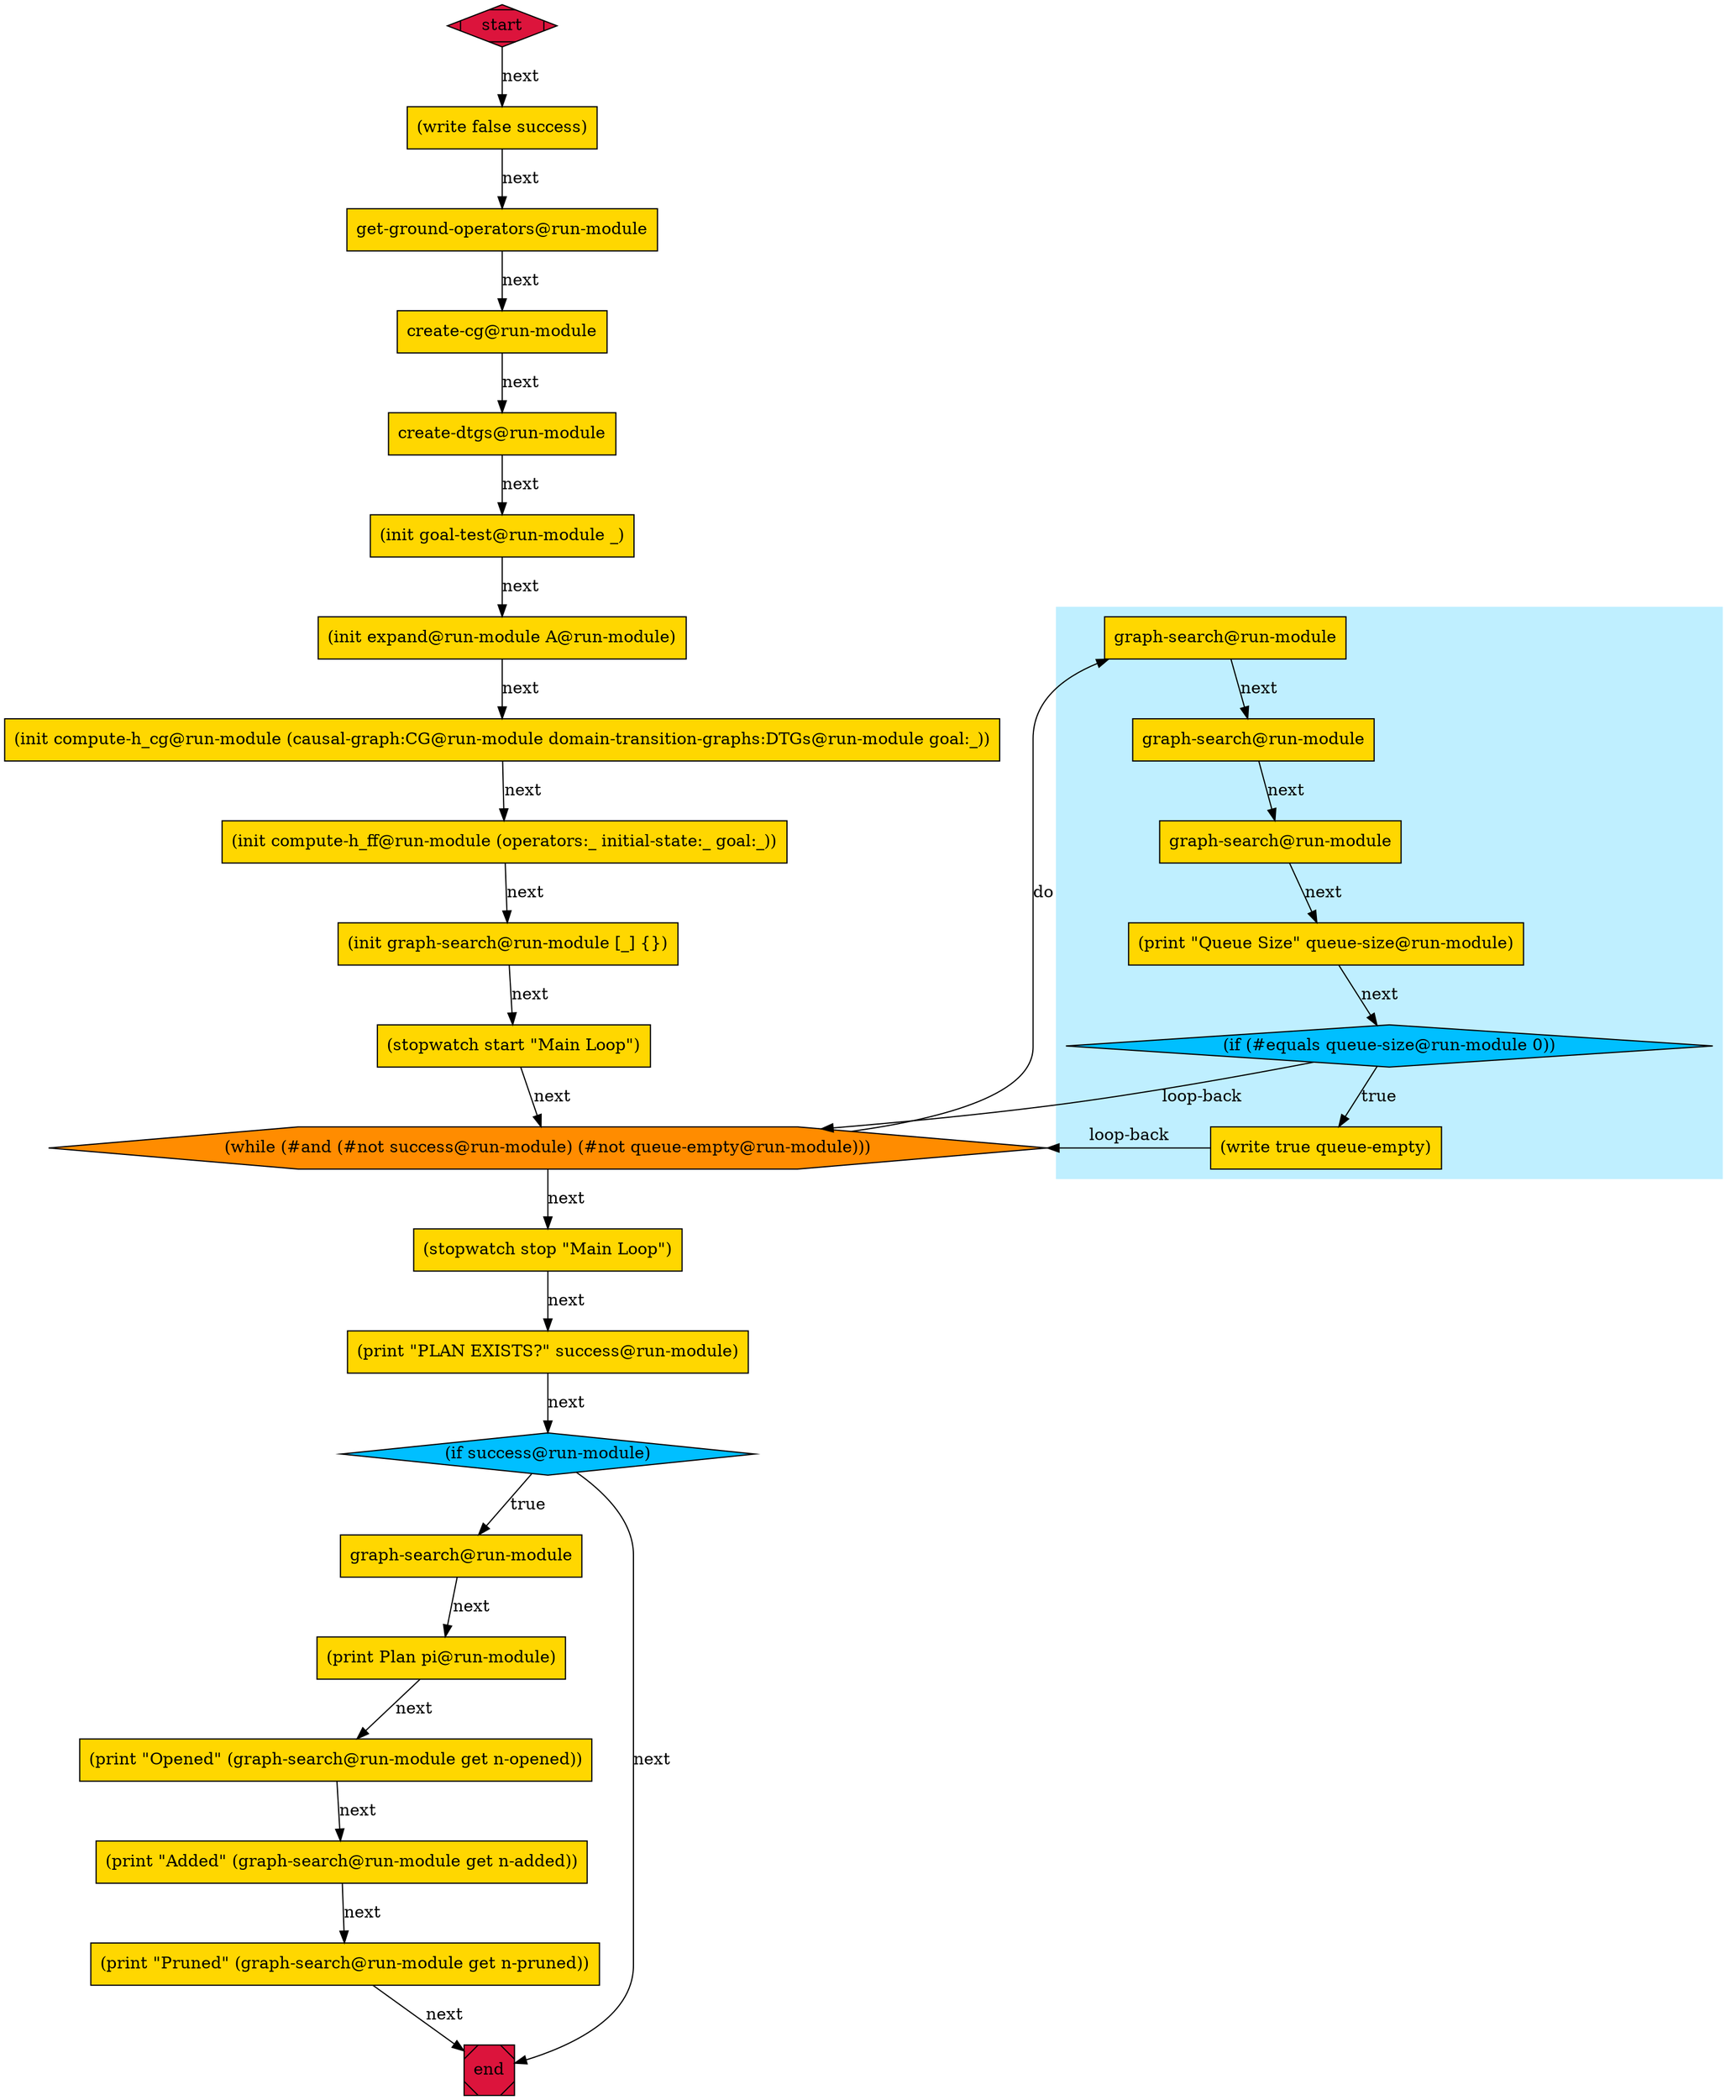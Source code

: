 digraph {
    n1 [label="start",style=filled,fillcolor=crimson,shape=Mdiamond];
    n2 [label="(write false success)",style=filled,fillcolor=gold,shape=box];
    n3 [label="get-ground-operators@run-module",style=filled,fillcolor=gold,shape=box];
    n4 [label="create-cg@run-module",style=filled,fillcolor=gold,shape=box];
    n5 [label="create-dtgs@run-module",style=filled,fillcolor=gold,shape=box];
    n6 [label="(init goal-test@run-module _)",style=filled,fillcolor=gold,shape=box];
    n7 [label="(init expand@run-module A@run-module)",style=filled,fillcolor=gold,shape=box];
    n8 [label="(init compute-h_cg@run-module (causal-graph:CG@run-module domain-transition-graphs:DTGs@run-module goal:_))",style=filled,fillcolor=gold,shape=box];
    n9 [label="(init compute-h_ff@run-module (operators:_ initial-state:_ goal:_))",style=filled,fillcolor=gold,shape=box];
    n10 [label="(init graph-search@run-module [_] {})",style=filled,fillcolor=gold,shape=box];
    n11 [label="(stopwatch start \"Main Loop\")",style=filled,fillcolor=gold,shape=box];
    n12 [label="(while (#and (#not success@run-module) (#not queue-empty@run-module)))",style=filled,fillcolor=darkorange,shape=hexagon];
  subgraph cluster_0 {
    style=filled;
    color=lightblue1;
      n13 [label="graph-search@run-module",style=filled,fillcolor=gold,shape=box];
      n14 [label="graph-search@run-module",style=filled,fillcolor=gold,shape=box];
      n15 [label="graph-search@run-module",style=filled,fillcolor=gold,shape=box];
      n16 [label="(print \"Queue Size\" queue-size@run-module)",style=filled,fillcolor=gold,shape=box];
      n17 [label="(if (#equals queue-size@run-module 0))",style=filled,fillcolor=deepskyblue,shape=diamond];
      n18 [label="(write true queue-empty)",style=filled,fillcolor=gold,shape=box];
  }
    n19 [label="(stopwatch stop \"Main Loop\")",style=filled,fillcolor=gold,shape=box];
    n20 [label="(print \"PLAN EXISTS?\" success@run-module)",style=filled,fillcolor=gold,shape=box];
    n21 [label="(if success@run-module)",style=filled,fillcolor=deepskyblue,shape=diamond];
    n22 [label="graph-search@run-module",style=filled,fillcolor=gold,shape=box];
    n23 [label="(print Plan pi@run-module)",style=filled,fillcolor=gold,shape=box];
    n24 [label="(print \"Opened\" (graph-search@run-module get n-opened))",style=filled,fillcolor=gold,shape=box];
    n25 [label="(print \"Added\" (graph-search@run-module get n-added))",style=filled,fillcolor=gold,shape=box];
    n26 [label="(print \"Pruned\" (graph-search@run-module get n-pruned))",style=filled,fillcolor=gold,shape=box];
    n27 [label="end",style=filled,fillcolor=crimson,shape=Msquare];
  n15 -> n16 [label="next"];
  n7 -> n8 [label="next"];
  n23 -> n24 [label="next"];
  n26 -> n27 [label="next"];
  n8 -> n9 [label="next"];
  n13 -> n14 [label="next"];
  n20 -> n21 [label="next"];
  n10 -> n11 [label="next"];
  n16 -> n17 [label="next"];
  n5 -> n6 [label="next"];
  n12 -> n19 [label="next"];
  n12 -> n13 [label="do"];
  n4 -> n5 [label="next"];
  n19 -> n20 [label="next"];
  n21 -> n27 [label="next"];
  n21 -> n22 [label="true"];
  n3 -> n4 [label="next"];
  n11 -> n12 [label="next"];
  n17 -> n18 [label="true"];
  n17 -> n12 [label="loop-back"];
  n1 -> n2 [label="next"];
  n24 -> n25 [label="next"];
  n22 -> n23 [label="next"];
  n9 -> n10 [label="next"];
  n18 -> n12 [label="loop-back"];
  n2 -> n3 [label="next"];
  n14 -> n15 [label="next"];
  n25 -> n26 [label="next"];
  n6 -> n7 [label="next"];
}